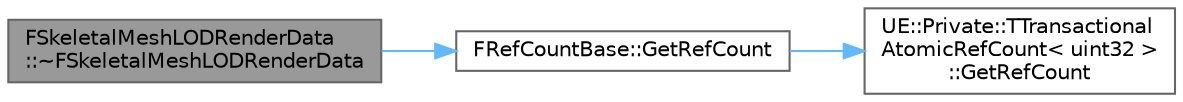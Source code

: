 digraph "FSkeletalMeshLODRenderData::~FSkeletalMeshLODRenderData"
{
 // INTERACTIVE_SVG=YES
 // LATEX_PDF_SIZE
  bgcolor="transparent";
  edge [fontname=Helvetica,fontsize=10,labelfontname=Helvetica,labelfontsize=10];
  node [fontname=Helvetica,fontsize=10,shape=box,height=0.2,width=0.4];
  rankdir="LR";
  Node1 [id="Node000001",label="FSkeletalMeshLODRenderData\l::~FSkeletalMeshLODRenderData",height=0.2,width=0.4,color="gray40", fillcolor="grey60", style="filled", fontcolor="black",tooltip=" "];
  Node1 -> Node2 [id="edge1_Node000001_Node000002",color="steelblue1",style="solid",tooltip=" "];
  Node2 [id="Node000002",label="FRefCountBase::GetRefCount",height=0.2,width=0.4,color="grey40", fillcolor="white", style="filled",URL="$d8/df6/classFRefCountBase.html#a203848045f81727b75cfebd937d63db0",tooltip=" "];
  Node2 -> Node3 [id="edge2_Node000002_Node000003",color="steelblue1",style="solid",tooltip=" "];
  Node3 [id="Node000003",label="UE::Private::TTransactional\lAtomicRefCount\< uint32 \>\l::GetRefCount",height=0.2,width=0.4,color="grey40", fillcolor="white", style="filled",URL="$d9/dab/classUE_1_1Private_1_1TTransactionalAtomicRefCount.html#a494fd93401aa749caf62f54b1481b4a2",tooltip=" "];
}
